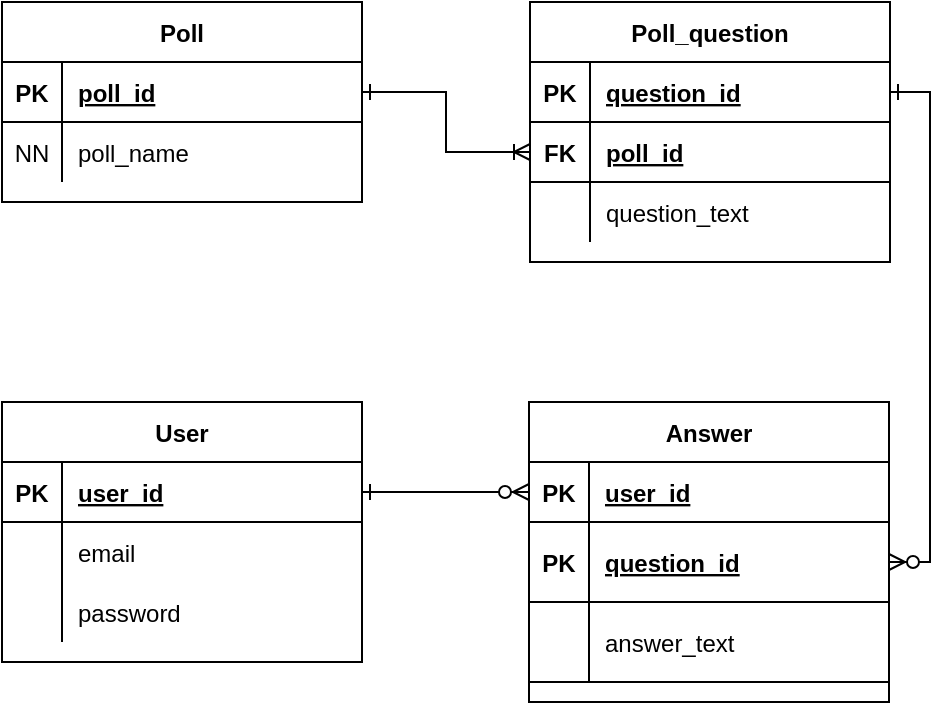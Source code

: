 <mxfile version="13.8.4" type="github">
  <diagram id="eiXzD-cuozoUcs3wxdGK" name="Page-1">
    <mxGraphModel dx="1038" dy="548" grid="1" gridSize="10" guides="1" tooltips="1" connect="1" arrows="1" fold="1" page="1" pageScale="1" pageWidth="827" pageHeight="1169" math="0" shadow="0">
      <root>
        <mxCell id="0" />
        <mxCell id="1" parent="0" />
        <mxCell id="Jd6p-Y2d14Q--ZA0AZLk-1" value="Poll" style="shape=table;startSize=30;container=1;collapsible=1;childLayout=tableLayout;fixedRows=1;rowLines=0;fontStyle=1;align=center;resizeLast=1;" vertex="1" parent="1">
          <mxGeometry x="60" y="140" width="180" height="100" as="geometry" />
        </mxCell>
        <mxCell id="Jd6p-Y2d14Q--ZA0AZLk-2" value="" style="shape=partialRectangle;collapsible=0;dropTarget=0;pointerEvents=0;fillColor=none;top=0;left=0;bottom=1;right=0;points=[[0,0.5],[1,0.5]];portConstraint=eastwest;" vertex="1" parent="Jd6p-Y2d14Q--ZA0AZLk-1">
          <mxGeometry y="30" width="180" height="30" as="geometry" />
        </mxCell>
        <mxCell id="Jd6p-Y2d14Q--ZA0AZLk-3" value="PK" style="shape=partialRectangle;connectable=0;fillColor=none;top=0;left=0;bottom=0;right=0;fontStyle=1;overflow=hidden;" vertex="1" parent="Jd6p-Y2d14Q--ZA0AZLk-2">
          <mxGeometry width="30" height="30" as="geometry" />
        </mxCell>
        <mxCell id="Jd6p-Y2d14Q--ZA0AZLk-4" value="poll_id" style="shape=partialRectangle;connectable=0;fillColor=none;top=0;left=0;bottom=0;right=0;align=left;spacingLeft=6;fontStyle=5;overflow=hidden;" vertex="1" parent="Jd6p-Y2d14Q--ZA0AZLk-2">
          <mxGeometry x="30" width="150" height="30" as="geometry" />
        </mxCell>
        <mxCell id="Jd6p-Y2d14Q--ZA0AZLk-5" value="" style="shape=partialRectangle;collapsible=0;dropTarget=0;pointerEvents=0;fillColor=none;top=0;left=0;bottom=0;right=0;points=[[0,0.5],[1,0.5]];portConstraint=eastwest;" vertex="1" parent="Jd6p-Y2d14Q--ZA0AZLk-1">
          <mxGeometry y="60" width="180" height="30" as="geometry" />
        </mxCell>
        <mxCell id="Jd6p-Y2d14Q--ZA0AZLk-6" value="NN" style="shape=partialRectangle;connectable=0;fillColor=none;top=0;left=0;bottom=0;right=0;editable=1;overflow=hidden;" vertex="1" parent="Jd6p-Y2d14Q--ZA0AZLk-5">
          <mxGeometry width="30" height="30" as="geometry" />
        </mxCell>
        <mxCell id="Jd6p-Y2d14Q--ZA0AZLk-7" value="poll_name" style="shape=partialRectangle;connectable=0;fillColor=none;top=0;left=0;bottom=0;right=0;align=left;spacingLeft=6;overflow=hidden;" vertex="1" parent="Jd6p-Y2d14Q--ZA0AZLk-5">
          <mxGeometry x="30" width="150" height="30" as="geometry" />
        </mxCell>
        <mxCell id="Jd6p-Y2d14Q--ZA0AZLk-14" value="Poll_question" style="shape=table;startSize=30;container=1;collapsible=1;childLayout=tableLayout;fixedRows=1;rowLines=0;fontStyle=1;align=center;resizeLast=1;" vertex="1" parent="1">
          <mxGeometry x="324" y="140" width="180" height="130" as="geometry" />
        </mxCell>
        <mxCell id="Jd6p-Y2d14Q--ZA0AZLk-15" value="" style="shape=partialRectangle;collapsible=0;dropTarget=0;pointerEvents=0;fillColor=none;top=0;left=0;bottom=1;right=0;points=[[0,0.5],[1,0.5]];portConstraint=eastwest;" vertex="1" parent="Jd6p-Y2d14Q--ZA0AZLk-14">
          <mxGeometry y="30" width="180" height="30" as="geometry" />
        </mxCell>
        <mxCell id="Jd6p-Y2d14Q--ZA0AZLk-16" value="PK" style="shape=partialRectangle;connectable=0;fillColor=none;top=0;left=0;bottom=0;right=0;fontStyle=1;overflow=hidden;" vertex="1" parent="Jd6p-Y2d14Q--ZA0AZLk-15">
          <mxGeometry width="30" height="30" as="geometry" />
        </mxCell>
        <mxCell id="Jd6p-Y2d14Q--ZA0AZLk-17" value="question_id" style="shape=partialRectangle;connectable=0;fillColor=none;top=0;left=0;bottom=0;right=0;align=left;spacingLeft=6;fontStyle=5;overflow=hidden;" vertex="1" parent="Jd6p-Y2d14Q--ZA0AZLk-15">
          <mxGeometry x="30" width="150" height="30" as="geometry" />
        </mxCell>
        <mxCell id="Jd6p-Y2d14Q--ZA0AZLk-70" value="" style="shape=partialRectangle;collapsible=0;dropTarget=0;pointerEvents=0;fillColor=none;top=0;left=0;bottom=1;right=0;points=[[0,0.5],[1,0.5]];portConstraint=eastwest;" vertex="1" parent="Jd6p-Y2d14Q--ZA0AZLk-14">
          <mxGeometry y="60" width="180" height="30" as="geometry" />
        </mxCell>
        <mxCell id="Jd6p-Y2d14Q--ZA0AZLk-71" value="FK" style="shape=partialRectangle;connectable=0;fillColor=none;top=0;left=0;bottom=0;right=0;fontStyle=1;overflow=hidden;" vertex="1" parent="Jd6p-Y2d14Q--ZA0AZLk-70">
          <mxGeometry width="30" height="30" as="geometry" />
        </mxCell>
        <mxCell id="Jd6p-Y2d14Q--ZA0AZLk-72" value="poll_id" style="shape=partialRectangle;connectable=0;fillColor=none;top=0;left=0;bottom=0;right=0;align=left;spacingLeft=6;fontStyle=5;overflow=hidden;" vertex="1" parent="Jd6p-Y2d14Q--ZA0AZLk-70">
          <mxGeometry x="30" width="150" height="30" as="geometry" />
        </mxCell>
        <mxCell id="Jd6p-Y2d14Q--ZA0AZLk-18" value="" style="shape=partialRectangle;collapsible=0;dropTarget=0;pointerEvents=0;fillColor=none;top=0;left=0;bottom=0;right=0;points=[[0,0.5],[1,0.5]];portConstraint=eastwest;" vertex="1" parent="Jd6p-Y2d14Q--ZA0AZLk-14">
          <mxGeometry y="90" width="180" height="30" as="geometry" />
        </mxCell>
        <mxCell id="Jd6p-Y2d14Q--ZA0AZLk-19" value="" style="shape=partialRectangle;connectable=0;fillColor=none;top=0;left=0;bottom=0;right=0;editable=1;overflow=hidden;" vertex="1" parent="Jd6p-Y2d14Q--ZA0AZLk-18">
          <mxGeometry width="30" height="30" as="geometry" />
        </mxCell>
        <mxCell id="Jd6p-Y2d14Q--ZA0AZLk-20" value="question_text" style="shape=partialRectangle;connectable=0;fillColor=none;top=0;left=0;bottom=0;right=0;align=left;spacingLeft=6;overflow=hidden;" vertex="1" parent="Jd6p-Y2d14Q--ZA0AZLk-18">
          <mxGeometry x="30" width="150" height="30" as="geometry" />
        </mxCell>
        <mxCell id="Jd6p-Y2d14Q--ZA0AZLk-43" value="Answer" style="shape=table;startSize=30;container=1;collapsible=1;childLayout=tableLayout;fixedRows=1;rowLines=0;fontStyle=1;align=center;resizeLast=1;" vertex="1" parent="1">
          <mxGeometry x="323.5" y="340" width="180" height="150" as="geometry" />
        </mxCell>
        <mxCell id="Jd6p-Y2d14Q--ZA0AZLk-79" value="" style="shape=partialRectangle;collapsible=0;dropTarget=0;pointerEvents=0;fillColor=none;top=0;left=0;bottom=1;right=0;points=[[0,0.5],[1,0.5]];portConstraint=eastwest;" vertex="1" parent="Jd6p-Y2d14Q--ZA0AZLk-43">
          <mxGeometry y="30" width="180" height="30" as="geometry" />
        </mxCell>
        <mxCell id="Jd6p-Y2d14Q--ZA0AZLk-80" value="PK" style="shape=partialRectangle;connectable=0;fillColor=none;top=0;left=0;bottom=0;right=0;fontStyle=1;overflow=hidden;" vertex="1" parent="Jd6p-Y2d14Q--ZA0AZLk-79">
          <mxGeometry width="30" height="30" as="geometry" />
        </mxCell>
        <mxCell id="Jd6p-Y2d14Q--ZA0AZLk-81" value="user_id" style="shape=partialRectangle;connectable=0;fillColor=none;top=0;left=0;bottom=0;right=0;align=left;spacingLeft=6;fontStyle=5;overflow=hidden;" vertex="1" parent="Jd6p-Y2d14Q--ZA0AZLk-79">
          <mxGeometry x="30" width="150" height="30" as="geometry" />
        </mxCell>
        <mxCell id="Jd6p-Y2d14Q--ZA0AZLk-76" value="" style="shape=partialRectangle;collapsible=0;dropTarget=0;pointerEvents=0;fillColor=none;top=0;left=0;bottom=1;right=0;points=[[0,0.5],[1,0.5]];portConstraint=eastwest;" vertex="1" parent="Jd6p-Y2d14Q--ZA0AZLk-43">
          <mxGeometry y="60" width="180" height="40" as="geometry" />
        </mxCell>
        <mxCell id="Jd6p-Y2d14Q--ZA0AZLk-77" value="PK" style="shape=partialRectangle;connectable=0;fillColor=none;top=0;left=0;bottom=0;right=0;fontStyle=1;overflow=hidden;" vertex="1" parent="Jd6p-Y2d14Q--ZA0AZLk-76">
          <mxGeometry width="30" height="40" as="geometry" />
        </mxCell>
        <mxCell id="Jd6p-Y2d14Q--ZA0AZLk-78" value="question_id" style="shape=partialRectangle;connectable=0;fillColor=none;top=0;left=0;bottom=0;right=0;align=left;spacingLeft=6;fontStyle=5;overflow=hidden;" vertex="1" parent="Jd6p-Y2d14Q--ZA0AZLk-76">
          <mxGeometry x="30" width="150" height="40" as="geometry" />
        </mxCell>
        <mxCell id="Jd6p-Y2d14Q--ZA0AZLk-121" value="" style="shape=partialRectangle;collapsible=0;dropTarget=0;pointerEvents=0;fillColor=none;top=0;left=0;bottom=1;right=0;points=[[0,0.5],[1,0.5]];portConstraint=eastwest;" vertex="1" parent="Jd6p-Y2d14Q--ZA0AZLk-43">
          <mxGeometry y="100" width="180" height="40" as="geometry" />
        </mxCell>
        <mxCell id="Jd6p-Y2d14Q--ZA0AZLk-122" value="" style="shape=partialRectangle;connectable=0;fillColor=none;top=0;left=0;bottom=0;right=0;fontStyle=1;overflow=hidden;" vertex="1" parent="Jd6p-Y2d14Q--ZA0AZLk-121">
          <mxGeometry width="30" height="40" as="geometry" />
        </mxCell>
        <mxCell id="Jd6p-Y2d14Q--ZA0AZLk-123" value="answer_text" style="shape=partialRectangle;connectable=0;fillColor=none;top=0;left=0;bottom=0;right=0;align=left;spacingLeft=6;fontStyle=0;overflow=hidden;" vertex="1" parent="Jd6p-Y2d14Q--ZA0AZLk-121">
          <mxGeometry x="30" width="150" height="40" as="geometry" />
        </mxCell>
        <mxCell id="Jd6p-Y2d14Q--ZA0AZLk-82" value="User" style="shape=table;startSize=30;container=1;collapsible=1;childLayout=tableLayout;fixedRows=1;rowLines=0;fontStyle=1;align=center;resizeLast=1;" vertex="1" parent="1">
          <mxGeometry x="60" y="340" width="180" height="130" as="geometry" />
        </mxCell>
        <mxCell id="Jd6p-Y2d14Q--ZA0AZLk-83" value="" style="shape=partialRectangle;collapsible=0;dropTarget=0;pointerEvents=0;fillColor=none;top=0;left=0;bottom=1;right=0;points=[[0,0.5],[1,0.5]];portConstraint=eastwest;" vertex="1" parent="Jd6p-Y2d14Q--ZA0AZLk-82">
          <mxGeometry y="30" width="180" height="30" as="geometry" />
        </mxCell>
        <mxCell id="Jd6p-Y2d14Q--ZA0AZLk-84" value="PK" style="shape=partialRectangle;connectable=0;fillColor=none;top=0;left=0;bottom=0;right=0;fontStyle=1;overflow=hidden;" vertex="1" parent="Jd6p-Y2d14Q--ZA0AZLk-83">
          <mxGeometry width="30" height="30" as="geometry" />
        </mxCell>
        <mxCell id="Jd6p-Y2d14Q--ZA0AZLk-85" value="user_id" style="shape=partialRectangle;connectable=0;fillColor=none;top=0;left=0;bottom=0;right=0;align=left;spacingLeft=6;fontStyle=5;overflow=hidden;" vertex="1" parent="Jd6p-Y2d14Q--ZA0AZLk-83">
          <mxGeometry x="30" width="150" height="30" as="geometry" />
        </mxCell>
        <mxCell id="Jd6p-Y2d14Q--ZA0AZLk-86" value="" style="shape=partialRectangle;collapsible=0;dropTarget=0;pointerEvents=0;fillColor=none;top=0;left=0;bottom=0;right=0;points=[[0,0.5],[1,0.5]];portConstraint=eastwest;" vertex="1" parent="Jd6p-Y2d14Q--ZA0AZLk-82">
          <mxGeometry y="60" width="180" height="30" as="geometry" />
        </mxCell>
        <mxCell id="Jd6p-Y2d14Q--ZA0AZLk-87" value="" style="shape=partialRectangle;connectable=0;fillColor=none;top=0;left=0;bottom=0;right=0;editable=1;overflow=hidden;" vertex="1" parent="Jd6p-Y2d14Q--ZA0AZLk-86">
          <mxGeometry width="30" height="30" as="geometry" />
        </mxCell>
        <mxCell id="Jd6p-Y2d14Q--ZA0AZLk-88" value="email" style="shape=partialRectangle;connectable=0;fillColor=none;top=0;left=0;bottom=0;right=0;align=left;spacingLeft=6;overflow=hidden;" vertex="1" parent="Jd6p-Y2d14Q--ZA0AZLk-86">
          <mxGeometry x="30" width="150" height="30" as="geometry" />
        </mxCell>
        <mxCell id="Jd6p-Y2d14Q--ZA0AZLk-89" value="" style="shape=partialRectangle;collapsible=0;dropTarget=0;pointerEvents=0;fillColor=none;top=0;left=0;bottom=0;right=0;points=[[0,0.5],[1,0.5]];portConstraint=eastwest;" vertex="1" parent="Jd6p-Y2d14Q--ZA0AZLk-82">
          <mxGeometry y="90" width="180" height="30" as="geometry" />
        </mxCell>
        <mxCell id="Jd6p-Y2d14Q--ZA0AZLk-90" value="" style="shape=partialRectangle;connectable=0;fillColor=none;top=0;left=0;bottom=0;right=0;editable=1;overflow=hidden;" vertex="1" parent="Jd6p-Y2d14Q--ZA0AZLk-89">
          <mxGeometry width="30" height="30" as="geometry" />
        </mxCell>
        <mxCell id="Jd6p-Y2d14Q--ZA0AZLk-91" value="password" style="shape=partialRectangle;connectable=0;fillColor=none;top=0;left=0;bottom=0;right=0;align=left;spacingLeft=6;overflow=hidden;" vertex="1" parent="Jd6p-Y2d14Q--ZA0AZLk-89">
          <mxGeometry x="30" width="150" height="30" as="geometry" />
        </mxCell>
        <mxCell id="Jd6p-Y2d14Q--ZA0AZLk-96" style="edgeStyle=orthogonalEdgeStyle;rounded=0;orthogonalLoop=1;jettySize=auto;html=1;entryX=0;entryY=0.5;entryDx=0;entryDy=0;endArrow=ERoneToMany;endFill=0;startArrow=ERone;startFill=0;" edge="1" parent="1" source="Jd6p-Y2d14Q--ZA0AZLk-2" target="Jd6p-Y2d14Q--ZA0AZLk-70">
          <mxGeometry relative="1" as="geometry" />
        </mxCell>
        <mxCell id="Jd6p-Y2d14Q--ZA0AZLk-116" style="edgeStyle=orthogonalEdgeStyle;rounded=0;orthogonalLoop=1;jettySize=auto;html=1;exitX=1;exitY=0.5;exitDx=0;exitDy=0;entryX=1;entryY=0.5;entryDx=0;entryDy=0;startArrow=ERone;startFill=0;endArrow=ERzeroToMany;endFill=1;" edge="1" parent="1" source="Jd6p-Y2d14Q--ZA0AZLk-15" target="Jd6p-Y2d14Q--ZA0AZLk-76">
          <mxGeometry relative="1" as="geometry" />
        </mxCell>
        <mxCell id="Jd6p-Y2d14Q--ZA0AZLk-117" style="edgeStyle=orthogonalEdgeStyle;rounded=0;orthogonalLoop=1;jettySize=auto;html=1;exitX=1;exitY=0.5;exitDx=0;exitDy=0;entryX=0;entryY=0.5;entryDx=0;entryDy=0;startArrow=ERone;startFill=0;endArrow=ERzeroToMany;endFill=1;" edge="1" parent="1" source="Jd6p-Y2d14Q--ZA0AZLk-83" target="Jd6p-Y2d14Q--ZA0AZLk-79">
          <mxGeometry relative="1" as="geometry" />
        </mxCell>
      </root>
    </mxGraphModel>
  </diagram>
</mxfile>
